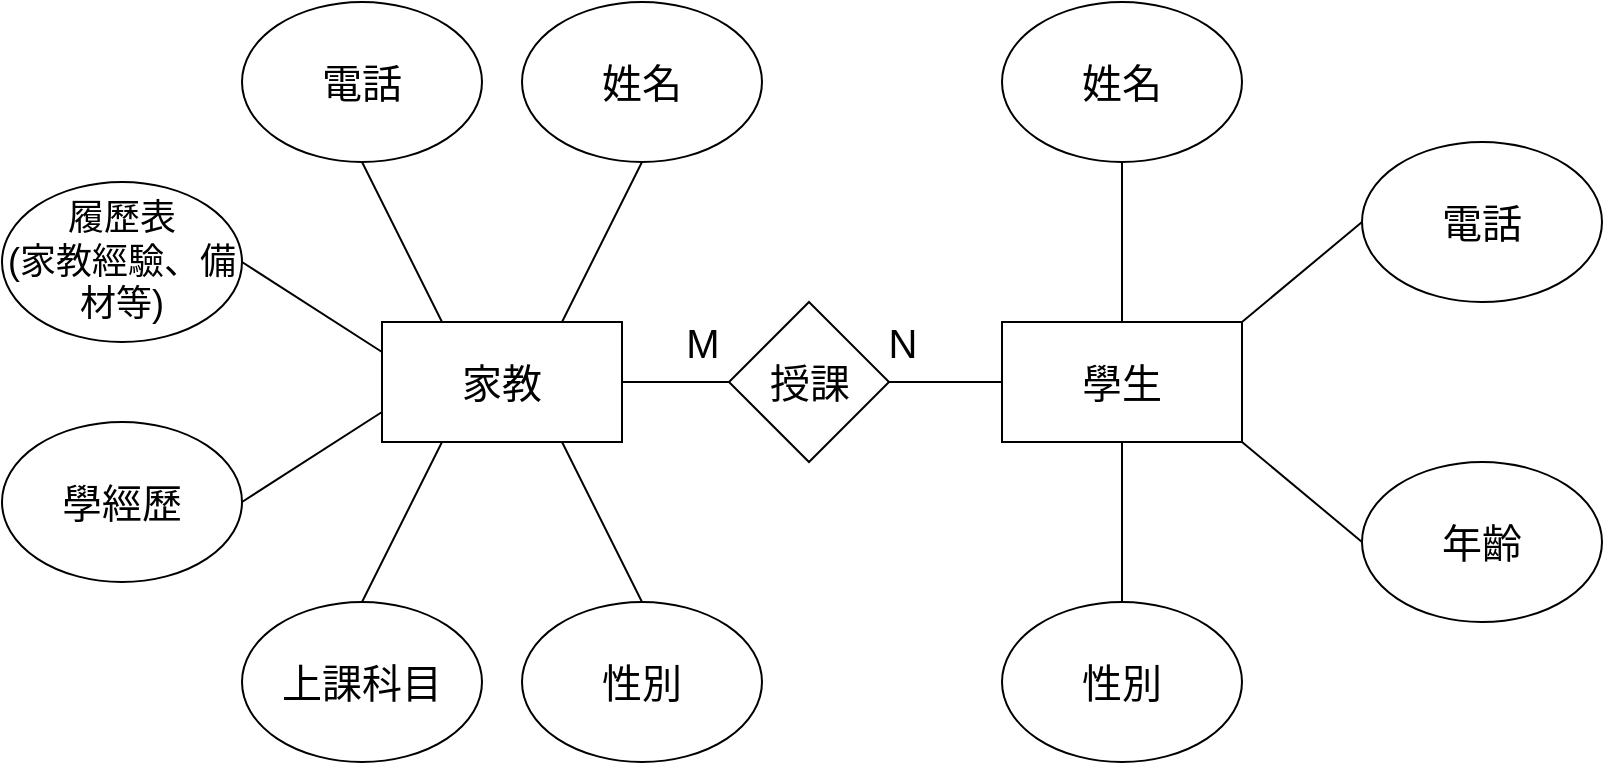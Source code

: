 <mxfile version="24.6.4" type="device">
  <diagram name="第 1 页" id="opXZlf81wNe0EPN2mauX">
    <mxGraphModel dx="1050" dy="530" grid="1" gridSize="10" guides="1" tooltips="1" connect="1" arrows="1" fold="1" page="1" pageScale="1" pageWidth="827" pageHeight="1169" background="none" math="0" shadow="0">
      <root>
        <mxCell id="0" />
        <mxCell id="1" parent="0" />
        <mxCell id="v_qmOf7fBxiH28mY6GMx-1" value="家教" style="rounded=0;whiteSpace=wrap;html=1;fontSize=20;" vertex="1" parent="1">
          <mxGeometry x="200" y="220" width="120" height="60" as="geometry" />
        </mxCell>
        <mxCell id="v_qmOf7fBxiH28mY6GMx-2" value="學生" style="rounded=0;whiteSpace=wrap;html=1;fontSize=20;" vertex="1" parent="1">
          <mxGeometry x="510" y="220" width="120" height="60" as="geometry" />
        </mxCell>
        <mxCell id="v_qmOf7fBxiH28mY6GMx-3" value="授課" style="rhombus;whiteSpace=wrap;html=1;fontSize=20;" vertex="1" parent="1">
          <mxGeometry x="373.5" y="210" width="80" height="80" as="geometry" />
        </mxCell>
        <mxCell id="v_qmOf7fBxiH28mY6GMx-4" value="" style="endArrow=none;html=1;rounded=0;exitX=1;exitY=0.5;exitDx=0;exitDy=0;entryX=0;entryY=0.5;entryDx=0;entryDy=0;" edge="1" parent="1" source="v_qmOf7fBxiH28mY6GMx-1" target="v_qmOf7fBxiH28mY6GMx-3">
          <mxGeometry width="50" height="50" relative="1" as="geometry">
            <mxPoint x="370" y="330" as="sourcePoint" />
            <mxPoint x="440" y="250" as="targetPoint" />
          </mxGeometry>
        </mxCell>
        <mxCell id="v_qmOf7fBxiH28mY6GMx-7" value="M" style="edgeLabel;html=1;align=center;verticalAlign=middle;resizable=0;points=[];fontSize=20;" vertex="1" connectable="0" parent="v_qmOf7fBxiH28mY6GMx-4">
          <mxGeometry x="0.484" y="-1" relative="1" as="geometry">
            <mxPoint y="-21" as="offset" />
          </mxGeometry>
        </mxCell>
        <mxCell id="v_qmOf7fBxiH28mY6GMx-5" value="" style="endArrow=none;html=1;rounded=0;exitX=0;exitY=0.5;exitDx=0;exitDy=0;entryX=1;entryY=0.5;entryDx=0;entryDy=0;" edge="1" parent="1" source="v_qmOf7fBxiH28mY6GMx-2" target="v_qmOf7fBxiH28mY6GMx-3">
          <mxGeometry width="50" height="50" relative="1" as="geometry">
            <mxPoint x="380" y="340" as="sourcePoint" />
            <mxPoint x="450" y="260" as="targetPoint" />
          </mxGeometry>
        </mxCell>
        <mxCell id="v_qmOf7fBxiH28mY6GMx-9" value="N" style="edgeLabel;html=1;align=center;verticalAlign=middle;resizable=0;points=[];fontSize=20;" vertex="1" connectable="0" parent="v_qmOf7fBxiH28mY6GMx-5">
          <mxGeometry x="0.788" y="1" relative="1" as="geometry">
            <mxPoint y="-21" as="offset" />
          </mxGeometry>
        </mxCell>
        <mxCell id="v_qmOf7fBxiH28mY6GMx-10" value="姓名" style="ellipse;whiteSpace=wrap;html=1;fontSize=20;" vertex="1" parent="1">
          <mxGeometry x="270" y="60" width="120" height="80" as="geometry" />
        </mxCell>
        <mxCell id="v_qmOf7fBxiH28mY6GMx-11" value="電話" style="ellipse;whiteSpace=wrap;html=1;fontSize=20;" vertex="1" parent="1">
          <mxGeometry x="130" y="60" width="120" height="80" as="geometry" />
        </mxCell>
        <mxCell id="v_qmOf7fBxiH28mY6GMx-12" value="履歷表&lt;div style=&quot;font-size: 18px;&quot;&gt;(家教經驗、備材等)&lt;br style=&quot;font-size: 18px;&quot;&gt;&lt;/div&gt;" style="ellipse;whiteSpace=wrap;html=1;fontSize=18;" vertex="1" parent="1">
          <mxGeometry x="10" y="150" width="120" height="80" as="geometry" />
        </mxCell>
        <mxCell id="v_qmOf7fBxiH28mY6GMx-13" value="姓名" style="ellipse;whiteSpace=wrap;html=1;fontSize=20;" vertex="1" parent="1">
          <mxGeometry x="510" y="60" width="120" height="80" as="geometry" />
        </mxCell>
        <mxCell id="v_qmOf7fBxiH28mY6GMx-14" value="上課科目" style="ellipse;whiteSpace=wrap;html=1;fontSize=20;" vertex="1" parent="1">
          <mxGeometry x="130" y="360" width="120" height="80" as="geometry" />
        </mxCell>
        <mxCell id="v_qmOf7fBxiH28mY6GMx-15" value="學經歷" style="ellipse;whiteSpace=wrap;html=1;fontSize=20;" vertex="1" parent="1">
          <mxGeometry x="10" y="270" width="120" height="80" as="geometry" />
        </mxCell>
        <mxCell id="v_qmOf7fBxiH28mY6GMx-16" value="年齡" style="ellipse;whiteSpace=wrap;html=1;fontSize=20;" vertex="1" parent="1">
          <mxGeometry x="690" y="290" width="120" height="80" as="geometry" />
        </mxCell>
        <mxCell id="v_qmOf7fBxiH28mY6GMx-17" value="電話" style="ellipse;whiteSpace=wrap;html=1;fontSize=20;" vertex="1" parent="1">
          <mxGeometry x="690" y="130" width="120" height="80" as="geometry" />
        </mxCell>
        <mxCell id="v_qmOf7fBxiH28mY6GMx-18" value="性別" style="ellipse;whiteSpace=wrap;html=1;fontSize=20;" vertex="1" parent="1">
          <mxGeometry x="510" y="360" width="120" height="80" as="geometry" />
        </mxCell>
        <mxCell id="v_qmOf7fBxiH28mY6GMx-19" value="性別" style="ellipse;whiteSpace=wrap;html=1;fontSize=20;" vertex="1" parent="1">
          <mxGeometry x="270" y="360" width="120" height="80" as="geometry" />
        </mxCell>
        <mxCell id="v_qmOf7fBxiH28mY6GMx-20" value="" style="endArrow=none;html=1;rounded=0;entryX=0.5;entryY=1;entryDx=0;entryDy=0;exitX=0.75;exitY=0;exitDx=0;exitDy=0;" edge="1" parent="1" source="v_qmOf7fBxiH28mY6GMx-1" target="v_qmOf7fBxiH28mY6GMx-10">
          <mxGeometry width="50" height="50" relative="1" as="geometry">
            <mxPoint x="403.5" y="385" as="sourcePoint" />
            <mxPoint x="453.5" y="335" as="targetPoint" />
            <Array as="points" />
          </mxGeometry>
        </mxCell>
        <mxCell id="v_qmOf7fBxiH28mY6GMx-21" value="" style="endArrow=none;html=1;rounded=0;entryX=0.5;entryY=1;entryDx=0;entryDy=0;exitX=0.25;exitY=0;exitDx=0;exitDy=0;" edge="1" parent="1" source="v_qmOf7fBxiH28mY6GMx-1" target="v_qmOf7fBxiH28mY6GMx-11">
          <mxGeometry width="50" height="50" relative="1" as="geometry">
            <mxPoint x="413.5" y="395" as="sourcePoint" />
            <mxPoint x="463.5" y="345" as="targetPoint" />
            <Array as="points" />
          </mxGeometry>
        </mxCell>
        <mxCell id="v_qmOf7fBxiH28mY6GMx-22" value="" style="endArrow=none;html=1;rounded=0;entryX=1;entryY=0.5;entryDx=0;entryDy=0;exitX=0;exitY=0.25;exitDx=0;exitDy=0;" edge="1" parent="1" source="v_qmOf7fBxiH28mY6GMx-1" target="v_qmOf7fBxiH28mY6GMx-12">
          <mxGeometry width="50" height="50" relative="1" as="geometry">
            <mxPoint x="423.5" y="405" as="sourcePoint" />
            <mxPoint x="473.5" y="355" as="targetPoint" />
            <Array as="points" />
          </mxGeometry>
        </mxCell>
        <mxCell id="v_qmOf7fBxiH28mY6GMx-23" value="" style="endArrow=none;html=1;rounded=0;entryX=1;entryY=0.5;entryDx=0;entryDy=0;exitX=0;exitY=0.75;exitDx=0;exitDy=0;" edge="1" parent="1" source="v_qmOf7fBxiH28mY6GMx-1" target="v_qmOf7fBxiH28mY6GMx-15">
          <mxGeometry width="50" height="50" relative="1" as="geometry">
            <mxPoint x="433.5" y="415" as="sourcePoint" />
            <mxPoint x="483.5" y="365" as="targetPoint" />
            <Array as="points" />
          </mxGeometry>
        </mxCell>
        <mxCell id="v_qmOf7fBxiH28mY6GMx-24" value="" style="endArrow=none;html=1;rounded=0;entryX=0.5;entryY=0;entryDx=0;entryDy=0;exitX=0.25;exitY=1;exitDx=0;exitDy=0;" edge="1" parent="1" source="v_qmOf7fBxiH28mY6GMx-1" target="v_qmOf7fBxiH28mY6GMx-14">
          <mxGeometry width="50" height="50" relative="1" as="geometry">
            <mxPoint x="443.5" y="425" as="sourcePoint" />
            <mxPoint x="493.5" y="375" as="targetPoint" />
            <Array as="points" />
          </mxGeometry>
        </mxCell>
        <mxCell id="v_qmOf7fBxiH28mY6GMx-25" value="" style="endArrow=none;html=1;rounded=0;entryX=0.5;entryY=0;entryDx=0;entryDy=0;exitX=0.75;exitY=1;exitDx=0;exitDy=0;" edge="1" parent="1" source="v_qmOf7fBxiH28mY6GMx-1" target="v_qmOf7fBxiH28mY6GMx-19">
          <mxGeometry width="50" height="50" relative="1" as="geometry">
            <mxPoint x="453.5" y="435" as="sourcePoint" />
            <mxPoint x="503.5" y="385" as="targetPoint" />
            <Array as="points" />
          </mxGeometry>
        </mxCell>
        <mxCell id="v_qmOf7fBxiH28mY6GMx-26" value="" style="endArrow=none;html=1;rounded=0;entryX=0.5;entryY=1;entryDx=0;entryDy=0;exitX=0.5;exitY=0;exitDx=0;exitDy=0;" edge="1" parent="1" source="v_qmOf7fBxiH28mY6GMx-2" target="v_qmOf7fBxiH28mY6GMx-13">
          <mxGeometry width="50" height="50" relative="1" as="geometry">
            <mxPoint x="463.5" y="445" as="sourcePoint" />
            <mxPoint x="513.5" y="395" as="targetPoint" />
            <Array as="points" />
          </mxGeometry>
        </mxCell>
        <mxCell id="v_qmOf7fBxiH28mY6GMx-27" value="" style="endArrow=none;html=1;rounded=0;entryX=0;entryY=0.5;entryDx=0;entryDy=0;exitX=1;exitY=0;exitDx=0;exitDy=0;" edge="1" parent="1" source="v_qmOf7fBxiH28mY6GMx-2" target="v_qmOf7fBxiH28mY6GMx-17">
          <mxGeometry width="50" height="50" relative="1" as="geometry">
            <mxPoint x="473.5" y="455" as="sourcePoint" />
            <mxPoint x="523.5" y="405" as="targetPoint" />
            <Array as="points" />
          </mxGeometry>
        </mxCell>
        <mxCell id="v_qmOf7fBxiH28mY6GMx-28" value="" style="endArrow=none;html=1;rounded=0;entryX=1;entryY=1;entryDx=0;entryDy=0;exitX=0;exitY=0.5;exitDx=0;exitDy=0;" edge="1" parent="1" source="v_qmOf7fBxiH28mY6GMx-16" target="v_qmOf7fBxiH28mY6GMx-2">
          <mxGeometry width="50" height="50" relative="1" as="geometry">
            <mxPoint x="483.5" y="465" as="sourcePoint" />
            <mxPoint x="534" y="415" as="targetPoint" />
            <Array as="points" />
          </mxGeometry>
        </mxCell>
        <mxCell id="v_qmOf7fBxiH28mY6GMx-29" value="" style="endArrow=none;html=1;rounded=0;entryX=0.5;entryY=1;entryDx=0;entryDy=0;exitX=0.5;exitY=0;exitDx=0;exitDy=0;" edge="1" parent="1" source="v_qmOf7fBxiH28mY6GMx-18" target="v_qmOf7fBxiH28mY6GMx-2">
          <mxGeometry width="50" height="50" relative="1" as="geometry">
            <mxPoint x="493.5" y="475" as="sourcePoint" />
            <mxPoint x="543.5" y="425" as="targetPoint" />
            <Array as="points" />
          </mxGeometry>
        </mxCell>
      </root>
    </mxGraphModel>
  </diagram>
</mxfile>
